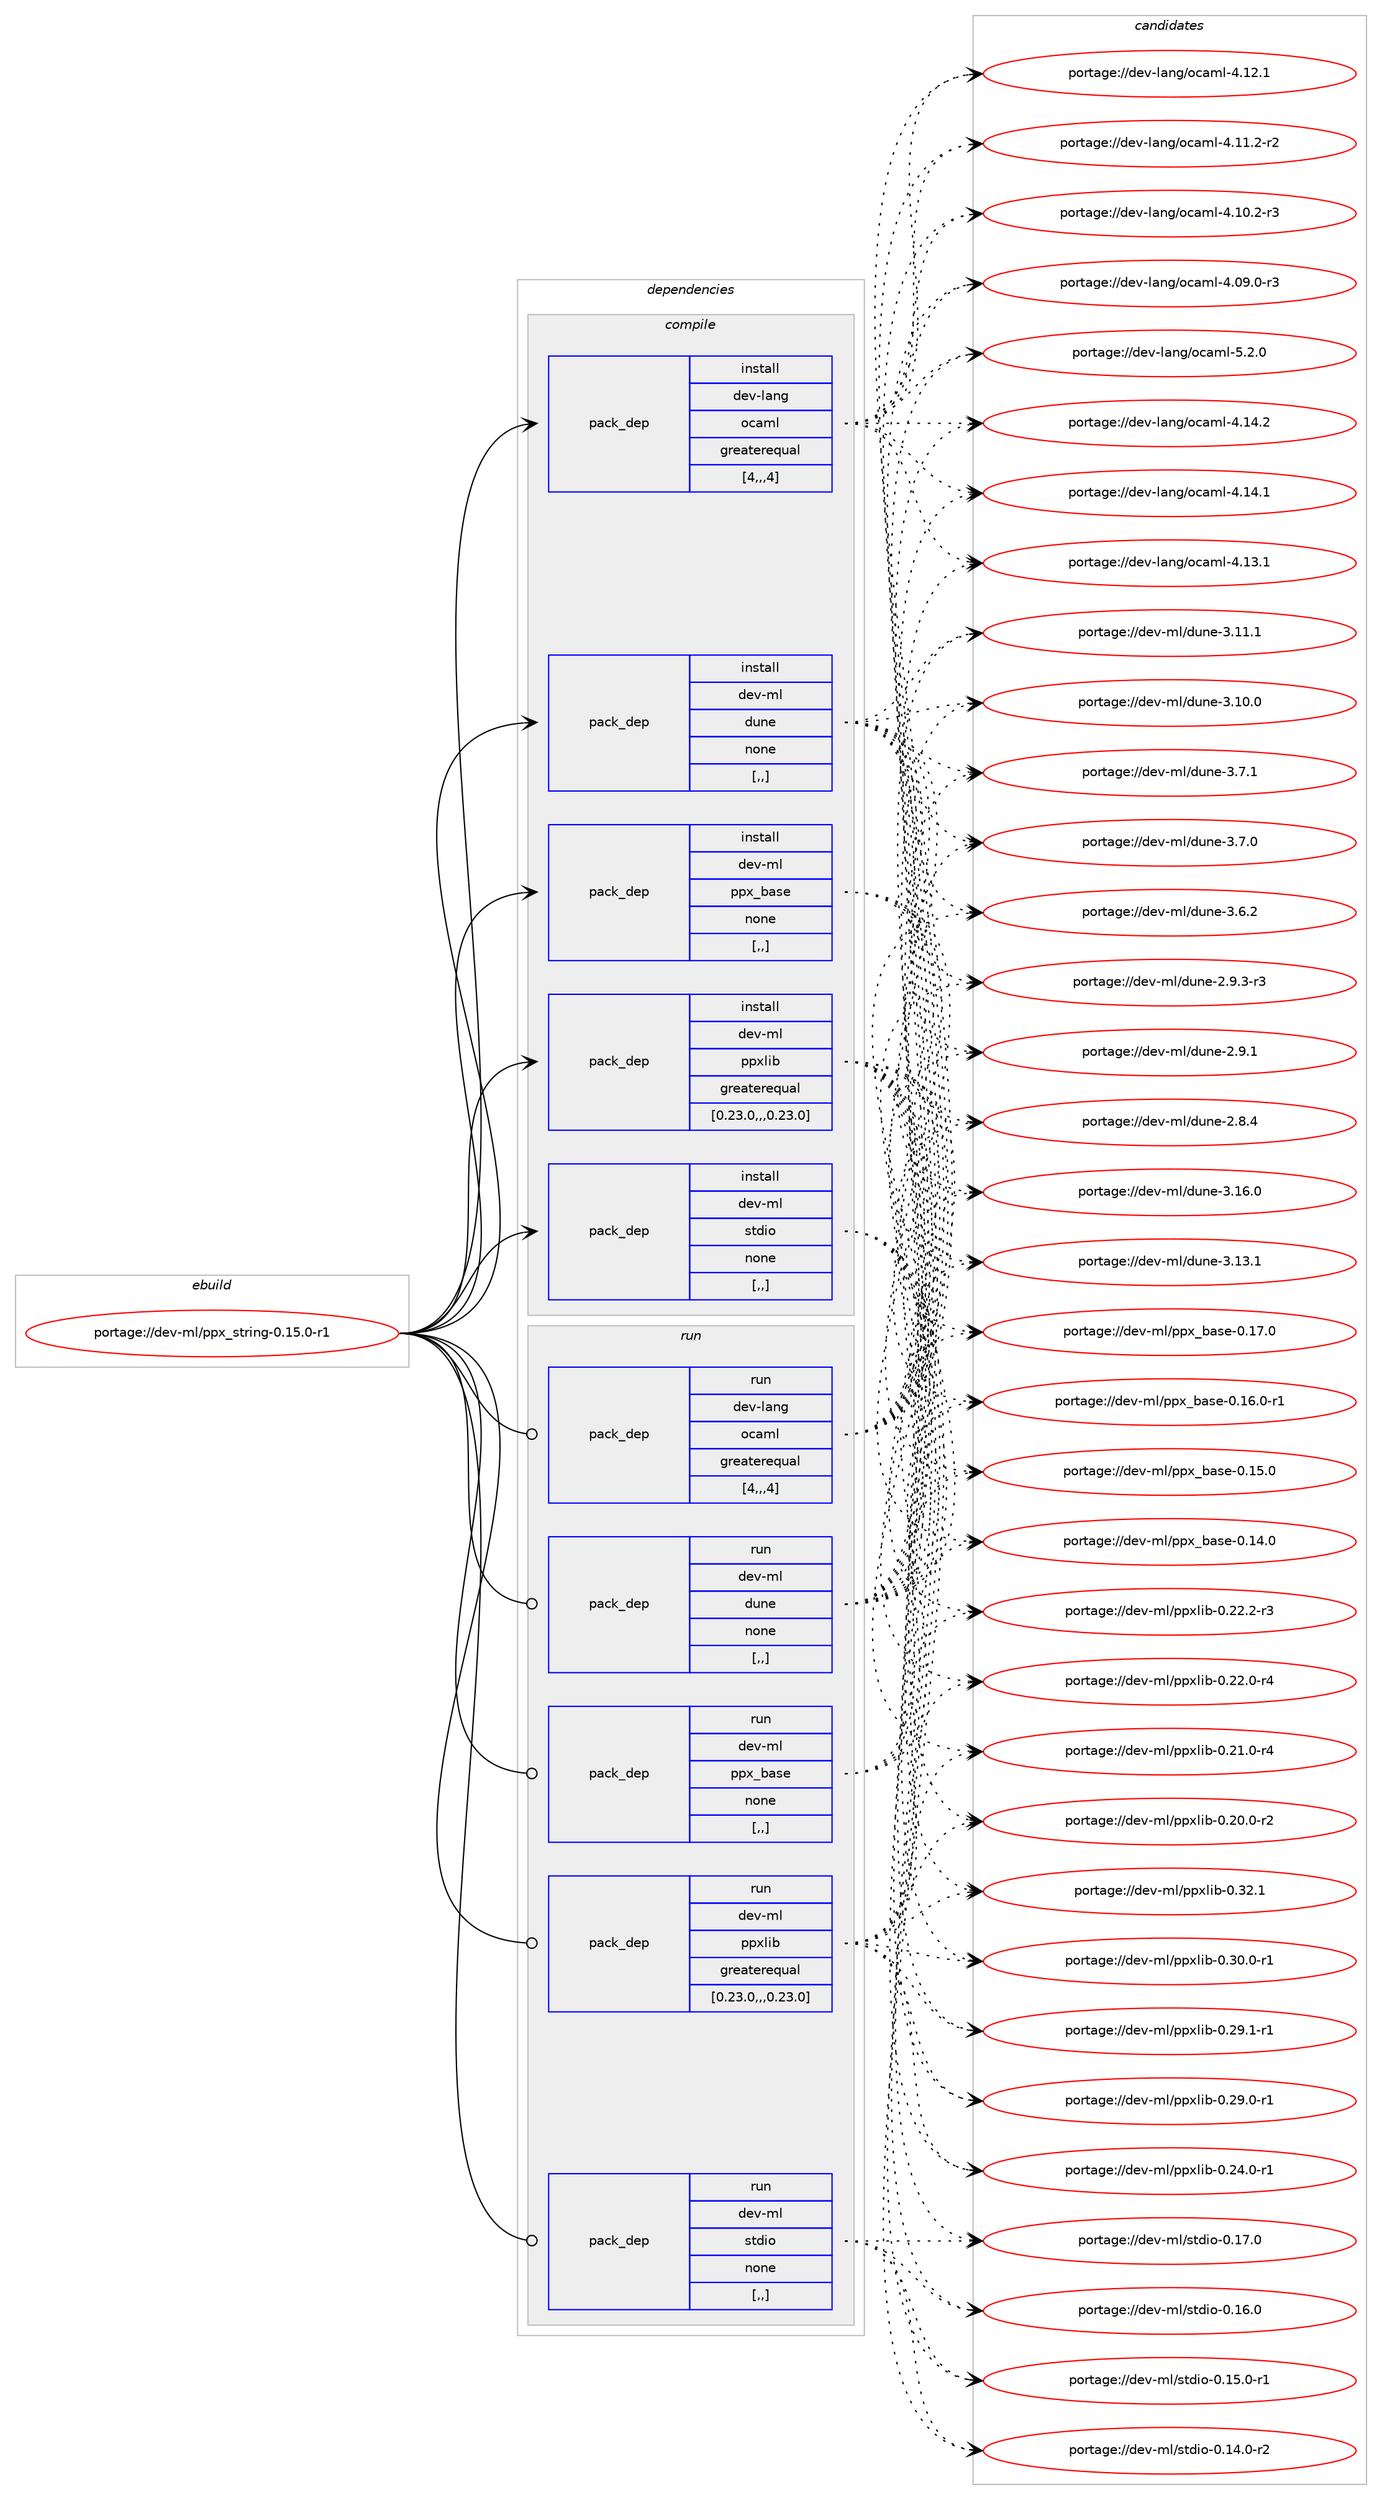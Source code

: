 digraph prolog {

# *************
# Graph options
# *************

newrank=true;
concentrate=true;
compound=true;
graph [rankdir=LR,fontname=Helvetica,fontsize=10,ranksep=1.5];#, ranksep=2.5, nodesep=0.2];
edge  [arrowhead=vee];
node  [fontname=Helvetica,fontsize=10];

# **********
# The ebuild
# **********

subgraph cluster_leftcol {
color=gray;
label=<<i>ebuild</i>>;
id [label="portage://dev-ml/ppx_string-0.15.0-r1", color=red, width=4, href="../dev-ml/ppx_string-0.15.0-r1.svg"];
}

# ****************
# The dependencies
# ****************

subgraph cluster_midcol {
color=gray;
label=<<i>dependencies</i>>;
subgraph cluster_compile {
fillcolor="#eeeeee";
style=filled;
label=<<i>compile</i>>;
subgraph pack93264 {
dependency124234 [label=<<TABLE BORDER="0" CELLBORDER="1" CELLSPACING="0" CELLPADDING="4" WIDTH="220"><TR><TD ROWSPAN="6" CELLPADDING="30">pack_dep</TD></TR><TR><TD WIDTH="110">install</TD></TR><TR><TD>dev-lang</TD></TR><TR><TD>ocaml</TD></TR><TR><TD>greaterequal</TD></TR><TR><TD>[4,,,4]</TD></TR></TABLE>>, shape=none, color=blue];
}
id:e -> dependency124234:w [weight=20,style="solid",arrowhead="vee"];
subgraph pack93265 {
dependency124235 [label=<<TABLE BORDER="0" CELLBORDER="1" CELLSPACING="0" CELLPADDING="4" WIDTH="220"><TR><TD ROWSPAN="6" CELLPADDING="30">pack_dep</TD></TR><TR><TD WIDTH="110">install</TD></TR><TR><TD>dev-ml</TD></TR><TR><TD>dune</TD></TR><TR><TD>none</TD></TR><TR><TD>[,,]</TD></TR></TABLE>>, shape=none, color=blue];
}
id:e -> dependency124235:w [weight=20,style="solid",arrowhead="vee"];
subgraph pack93266 {
dependency124236 [label=<<TABLE BORDER="0" CELLBORDER="1" CELLSPACING="0" CELLPADDING="4" WIDTH="220"><TR><TD ROWSPAN="6" CELLPADDING="30">pack_dep</TD></TR><TR><TD WIDTH="110">install</TD></TR><TR><TD>dev-ml</TD></TR><TR><TD>ppx_base</TD></TR><TR><TD>none</TD></TR><TR><TD>[,,]</TD></TR></TABLE>>, shape=none, color=blue];
}
id:e -> dependency124236:w [weight=20,style="solid",arrowhead="vee"];
subgraph pack93267 {
dependency124237 [label=<<TABLE BORDER="0" CELLBORDER="1" CELLSPACING="0" CELLPADDING="4" WIDTH="220"><TR><TD ROWSPAN="6" CELLPADDING="30">pack_dep</TD></TR><TR><TD WIDTH="110">install</TD></TR><TR><TD>dev-ml</TD></TR><TR><TD>ppxlib</TD></TR><TR><TD>greaterequal</TD></TR><TR><TD>[0.23.0,,,0.23.0]</TD></TR></TABLE>>, shape=none, color=blue];
}
id:e -> dependency124237:w [weight=20,style="solid",arrowhead="vee"];
subgraph pack93268 {
dependency124238 [label=<<TABLE BORDER="0" CELLBORDER="1" CELLSPACING="0" CELLPADDING="4" WIDTH="220"><TR><TD ROWSPAN="6" CELLPADDING="30">pack_dep</TD></TR><TR><TD WIDTH="110">install</TD></TR><TR><TD>dev-ml</TD></TR><TR><TD>stdio</TD></TR><TR><TD>none</TD></TR><TR><TD>[,,]</TD></TR></TABLE>>, shape=none, color=blue];
}
id:e -> dependency124238:w [weight=20,style="solid",arrowhead="vee"];
}
subgraph cluster_compileandrun {
fillcolor="#eeeeee";
style=filled;
label=<<i>compile and run</i>>;
}
subgraph cluster_run {
fillcolor="#eeeeee";
style=filled;
label=<<i>run</i>>;
subgraph pack93269 {
dependency124239 [label=<<TABLE BORDER="0" CELLBORDER="1" CELLSPACING="0" CELLPADDING="4" WIDTH="220"><TR><TD ROWSPAN="6" CELLPADDING="30">pack_dep</TD></TR><TR><TD WIDTH="110">run</TD></TR><TR><TD>dev-lang</TD></TR><TR><TD>ocaml</TD></TR><TR><TD>greaterequal</TD></TR><TR><TD>[4,,,4]</TD></TR></TABLE>>, shape=none, color=blue];
}
id:e -> dependency124239:w [weight=20,style="solid",arrowhead="odot"];
subgraph pack93270 {
dependency124240 [label=<<TABLE BORDER="0" CELLBORDER="1" CELLSPACING="0" CELLPADDING="4" WIDTH="220"><TR><TD ROWSPAN="6" CELLPADDING="30">pack_dep</TD></TR><TR><TD WIDTH="110">run</TD></TR><TR><TD>dev-ml</TD></TR><TR><TD>dune</TD></TR><TR><TD>none</TD></TR><TR><TD>[,,]</TD></TR></TABLE>>, shape=none, color=blue];
}
id:e -> dependency124240:w [weight=20,style="solid",arrowhead="odot"];
subgraph pack93271 {
dependency124241 [label=<<TABLE BORDER="0" CELLBORDER="1" CELLSPACING="0" CELLPADDING="4" WIDTH="220"><TR><TD ROWSPAN="6" CELLPADDING="30">pack_dep</TD></TR><TR><TD WIDTH="110">run</TD></TR><TR><TD>dev-ml</TD></TR><TR><TD>ppx_base</TD></TR><TR><TD>none</TD></TR><TR><TD>[,,]</TD></TR></TABLE>>, shape=none, color=blue];
}
id:e -> dependency124241:w [weight=20,style="solid",arrowhead="odot"];
subgraph pack93272 {
dependency124242 [label=<<TABLE BORDER="0" CELLBORDER="1" CELLSPACING="0" CELLPADDING="4" WIDTH="220"><TR><TD ROWSPAN="6" CELLPADDING="30">pack_dep</TD></TR><TR><TD WIDTH="110">run</TD></TR><TR><TD>dev-ml</TD></TR><TR><TD>ppxlib</TD></TR><TR><TD>greaterequal</TD></TR><TR><TD>[0.23.0,,,0.23.0]</TD></TR></TABLE>>, shape=none, color=blue];
}
id:e -> dependency124242:w [weight=20,style="solid",arrowhead="odot"];
subgraph pack93273 {
dependency124243 [label=<<TABLE BORDER="0" CELLBORDER="1" CELLSPACING="0" CELLPADDING="4" WIDTH="220"><TR><TD ROWSPAN="6" CELLPADDING="30">pack_dep</TD></TR><TR><TD WIDTH="110">run</TD></TR><TR><TD>dev-ml</TD></TR><TR><TD>stdio</TD></TR><TR><TD>none</TD></TR><TR><TD>[,,]</TD></TR></TABLE>>, shape=none, color=blue];
}
id:e -> dependency124243:w [weight=20,style="solid",arrowhead="odot"];
}
}

# **************
# The candidates
# **************

subgraph cluster_choices {
rank=same;
color=gray;
label=<<i>candidates</i>>;

subgraph choice93264 {
color=black;
nodesep=1;
choice1001011184510897110103471119997109108455346504648 [label="portage://dev-lang/ocaml-5.2.0", color=red, width=4,href="../dev-lang/ocaml-5.2.0.svg"];
choice100101118451089711010347111999710910845524649524650 [label="portage://dev-lang/ocaml-4.14.2", color=red, width=4,href="../dev-lang/ocaml-4.14.2.svg"];
choice100101118451089711010347111999710910845524649524649 [label="portage://dev-lang/ocaml-4.14.1", color=red, width=4,href="../dev-lang/ocaml-4.14.1.svg"];
choice100101118451089711010347111999710910845524649514649 [label="portage://dev-lang/ocaml-4.13.1", color=red, width=4,href="../dev-lang/ocaml-4.13.1.svg"];
choice100101118451089711010347111999710910845524649504649 [label="portage://dev-lang/ocaml-4.12.1", color=red, width=4,href="../dev-lang/ocaml-4.12.1.svg"];
choice1001011184510897110103471119997109108455246494946504511450 [label="portage://dev-lang/ocaml-4.11.2-r2", color=red, width=4,href="../dev-lang/ocaml-4.11.2-r2.svg"];
choice1001011184510897110103471119997109108455246494846504511451 [label="portage://dev-lang/ocaml-4.10.2-r3", color=red, width=4,href="../dev-lang/ocaml-4.10.2-r3.svg"];
choice1001011184510897110103471119997109108455246485746484511451 [label="portage://dev-lang/ocaml-4.09.0-r3", color=red, width=4,href="../dev-lang/ocaml-4.09.0-r3.svg"];
dependency124234:e -> choice1001011184510897110103471119997109108455346504648:w [style=dotted,weight="100"];
dependency124234:e -> choice100101118451089711010347111999710910845524649524650:w [style=dotted,weight="100"];
dependency124234:e -> choice100101118451089711010347111999710910845524649524649:w [style=dotted,weight="100"];
dependency124234:e -> choice100101118451089711010347111999710910845524649514649:w [style=dotted,weight="100"];
dependency124234:e -> choice100101118451089711010347111999710910845524649504649:w [style=dotted,weight="100"];
dependency124234:e -> choice1001011184510897110103471119997109108455246494946504511450:w [style=dotted,weight="100"];
dependency124234:e -> choice1001011184510897110103471119997109108455246494846504511451:w [style=dotted,weight="100"];
dependency124234:e -> choice1001011184510897110103471119997109108455246485746484511451:w [style=dotted,weight="100"];
}
subgraph choice93265 {
color=black;
nodesep=1;
choice100101118451091084710011711010145514649544648 [label="portage://dev-ml/dune-3.16.0", color=red, width=4,href="../dev-ml/dune-3.16.0.svg"];
choice100101118451091084710011711010145514649514649 [label="portage://dev-ml/dune-3.13.1", color=red, width=4,href="../dev-ml/dune-3.13.1.svg"];
choice100101118451091084710011711010145514649494649 [label="portage://dev-ml/dune-3.11.1", color=red, width=4,href="../dev-ml/dune-3.11.1.svg"];
choice100101118451091084710011711010145514649484648 [label="portage://dev-ml/dune-3.10.0", color=red, width=4,href="../dev-ml/dune-3.10.0.svg"];
choice1001011184510910847100117110101455146554649 [label="portage://dev-ml/dune-3.7.1", color=red, width=4,href="../dev-ml/dune-3.7.1.svg"];
choice1001011184510910847100117110101455146554648 [label="portage://dev-ml/dune-3.7.0", color=red, width=4,href="../dev-ml/dune-3.7.0.svg"];
choice1001011184510910847100117110101455146544650 [label="portage://dev-ml/dune-3.6.2", color=red, width=4,href="../dev-ml/dune-3.6.2.svg"];
choice10010111845109108471001171101014550465746514511451 [label="portage://dev-ml/dune-2.9.3-r3", color=red, width=4,href="../dev-ml/dune-2.9.3-r3.svg"];
choice1001011184510910847100117110101455046574649 [label="portage://dev-ml/dune-2.9.1", color=red, width=4,href="../dev-ml/dune-2.9.1.svg"];
choice1001011184510910847100117110101455046564652 [label="portage://dev-ml/dune-2.8.4", color=red, width=4,href="../dev-ml/dune-2.8.4.svg"];
dependency124235:e -> choice100101118451091084710011711010145514649544648:w [style=dotted,weight="100"];
dependency124235:e -> choice100101118451091084710011711010145514649514649:w [style=dotted,weight="100"];
dependency124235:e -> choice100101118451091084710011711010145514649494649:w [style=dotted,weight="100"];
dependency124235:e -> choice100101118451091084710011711010145514649484648:w [style=dotted,weight="100"];
dependency124235:e -> choice1001011184510910847100117110101455146554649:w [style=dotted,weight="100"];
dependency124235:e -> choice1001011184510910847100117110101455146554648:w [style=dotted,weight="100"];
dependency124235:e -> choice1001011184510910847100117110101455146544650:w [style=dotted,weight="100"];
dependency124235:e -> choice10010111845109108471001171101014550465746514511451:w [style=dotted,weight="100"];
dependency124235:e -> choice1001011184510910847100117110101455046574649:w [style=dotted,weight="100"];
dependency124235:e -> choice1001011184510910847100117110101455046564652:w [style=dotted,weight="100"];
}
subgraph choice93266 {
color=black;
nodesep=1;
choice100101118451091084711211212095989711510145484649554648 [label="portage://dev-ml/ppx_base-0.17.0", color=red, width=4,href="../dev-ml/ppx_base-0.17.0.svg"];
choice1001011184510910847112112120959897115101454846495446484511449 [label="portage://dev-ml/ppx_base-0.16.0-r1", color=red, width=4,href="../dev-ml/ppx_base-0.16.0-r1.svg"];
choice100101118451091084711211212095989711510145484649534648 [label="portage://dev-ml/ppx_base-0.15.0", color=red, width=4,href="../dev-ml/ppx_base-0.15.0.svg"];
choice100101118451091084711211212095989711510145484649524648 [label="portage://dev-ml/ppx_base-0.14.0", color=red, width=4,href="../dev-ml/ppx_base-0.14.0.svg"];
dependency124236:e -> choice100101118451091084711211212095989711510145484649554648:w [style=dotted,weight="100"];
dependency124236:e -> choice1001011184510910847112112120959897115101454846495446484511449:w [style=dotted,weight="100"];
dependency124236:e -> choice100101118451091084711211212095989711510145484649534648:w [style=dotted,weight="100"];
dependency124236:e -> choice100101118451091084711211212095989711510145484649524648:w [style=dotted,weight="100"];
}
subgraph choice93267 {
color=black;
nodesep=1;
choice10010111845109108471121121201081059845484651504649 [label="portage://dev-ml/ppxlib-0.32.1", color=red, width=4,href="../dev-ml/ppxlib-0.32.1.svg"];
choice100101118451091084711211212010810598454846514846484511449 [label="portage://dev-ml/ppxlib-0.30.0-r1", color=red, width=4,href="../dev-ml/ppxlib-0.30.0-r1.svg"];
choice100101118451091084711211212010810598454846505746494511449 [label="portage://dev-ml/ppxlib-0.29.1-r1", color=red, width=4,href="../dev-ml/ppxlib-0.29.1-r1.svg"];
choice100101118451091084711211212010810598454846505746484511449 [label="portage://dev-ml/ppxlib-0.29.0-r1", color=red, width=4,href="../dev-ml/ppxlib-0.29.0-r1.svg"];
choice100101118451091084711211212010810598454846505246484511449 [label="portage://dev-ml/ppxlib-0.24.0-r1", color=red, width=4,href="../dev-ml/ppxlib-0.24.0-r1.svg"];
choice100101118451091084711211212010810598454846505046504511451 [label="portage://dev-ml/ppxlib-0.22.2-r3", color=red, width=4,href="../dev-ml/ppxlib-0.22.2-r3.svg"];
choice100101118451091084711211212010810598454846505046484511452 [label="portage://dev-ml/ppxlib-0.22.0-r4", color=red, width=4,href="../dev-ml/ppxlib-0.22.0-r4.svg"];
choice100101118451091084711211212010810598454846504946484511452 [label="portage://dev-ml/ppxlib-0.21.0-r4", color=red, width=4,href="../dev-ml/ppxlib-0.21.0-r4.svg"];
choice100101118451091084711211212010810598454846504846484511450 [label="portage://dev-ml/ppxlib-0.20.0-r2", color=red, width=4,href="../dev-ml/ppxlib-0.20.0-r2.svg"];
dependency124237:e -> choice10010111845109108471121121201081059845484651504649:w [style=dotted,weight="100"];
dependency124237:e -> choice100101118451091084711211212010810598454846514846484511449:w [style=dotted,weight="100"];
dependency124237:e -> choice100101118451091084711211212010810598454846505746494511449:w [style=dotted,weight="100"];
dependency124237:e -> choice100101118451091084711211212010810598454846505746484511449:w [style=dotted,weight="100"];
dependency124237:e -> choice100101118451091084711211212010810598454846505246484511449:w [style=dotted,weight="100"];
dependency124237:e -> choice100101118451091084711211212010810598454846505046504511451:w [style=dotted,weight="100"];
dependency124237:e -> choice100101118451091084711211212010810598454846505046484511452:w [style=dotted,weight="100"];
dependency124237:e -> choice100101118451091084711211212010810598454846504946484511452:w [style=dotted,weight="100"];
dependency124237:e -> choice100101118451091084711211212010810598454846504846484511450:w [style=dotted,weight="100"];
}
subgraph choice93268 {
color=black;
nodesep=1;
choice100101118451091084711511610010511145484649554648 [label="portage://dev-ml/stdio-0.17.0", color=red, width=4,href="../dev-ml/stdio-0.17.0.svg"];
choice100101118451091084711511610010511145484649544648 [label="portage://dev-ml/stdio-0.16.0", color=red, width=4,href="../dev-ml/stdio-0.16.0.svg"];
choice1001011184510910847115116100105111454846495346484511449 [label="portage://dev-ml/stdio-0.15.0-r1", color=red, width=4,href="../dev-ml/stdio-0.15.0-r1.svg"];
choice1001011184510910847115116100105111454846495246484511450 [label="portage://dev-ml/stdio-0.14.0-r2", color=red, width=4,href="../dev-ml/stdio-0.14.0-r2.svg"];
dependency124238:e -> choice100101118451091084711511610010511145484649554648:w [style=dotted,weight="100"];
dependency124238:e -> choice100101118451091084711511610010511145484649544648:w [style=dotted,weight="100"];
dependency124238:e -> choice1001011184510910847115116100105111454846495346484511449:w [style=dotted,weight="100"];
dependency124238:e -> choice1001011184510910847115116100105111454846495246484511450:w [style=dotted,weight="100"];
}
subgraph choice93269 {
color=black;
nodesep=1;
choice1001011184510897110103471119997109108455346504648 [label="portage://dev-lang/ocaml-5.2.0", color=red, width=4,href="../dev-lang/ocaml-5.2.0.svg"];
choice100101118451089711010347111999710910845524649524650 [label="portage://dev-lang/ocaml-4.14.2", color=red, width=4,href="../dev-lang/ocaml-4.14.2.svg"];
choice100101118451089711010347111999710910845524649524649 [label="portage://dev-lang/ocaml-4.14.1", color=red, width=4,href="../dev-lang/ocaml-4.14.1.svg"];
choice100101118451089711010347111999710910845524649514649 [label="portage://dev-lang/ocaml-4.13.1", color=red, width=4,href="../dev-lang/ocaml-4.13.1.svg"];
choice100101118451089711010347111999710910845524649504649 [label="portage://dev-lang/ocaml-4.12.1", color=red, width=4,href="../dev-lang/ocaml-4.12.1.svg"];
choice1001011184510897110103471119997109108455246494946504511450 [label="portage://dev-lang/ocaml-4.11.2-r2", color=red, width=4,href="../dev-lang/ocaml-4.11.2-r2.svg"];
choice1001011184510897110103471119997109108455246494846504511451 [label="portage://dev-lang/ocaml-4.10.2-r3", color=red, width=4,href="../dev-lang/ocaml-4.10.2-r3.svg"];
choice1001011184510897110103471119997109108455246485746484511451 [label="portage://dev-lang/ocaml-4.09.0-r3", color=red, width=4,href="../dev-lang/ocaml-4.09.0-r3.svg"];
dependency124239:e -> choice1001011184510897110103471119997109108455346504648:w [style=dotted,weight="100"];
dependency124239:e -> choice100101118451089711010347111999710910845524649524650:w [style=dotted,weight="100"];
dependency124239:e -> choice100101118451089711010347111999710910845524649524649:w [style=dotted,weight="100"];
dependency124239:e -> choice100101118451089711010347111999710910845524649514649:w [style=dotted,weight="100"];
dependency124239:e -> choice100101118451089711010347111999710910845524649504649:w [style=dotted,weight="100"];
dependency124239:e -> choice1001011184510897110103471119997109108455246494946504511450:w [style=dotted,weight="100"];
dependency124239:e -> choice1001011184510897110103471119997109108455246494846504511451:w [style=dotted,weight="100"];
dependency124239:e -> choice1001011184510897110103471119997109108455246485746484511451:w [style=dotted,weight="100"];
}
subgraph choice93270 {
color=black;
nodesep=1;
choice100101118451091084710011711010145514649544648 [label="portage://dev-ml/dune-3.16.0", color=red, width=4,href="../dev-ml/dune-3.16.0.svg"];
choice100101118451091084710011711010145514649514649 [label="portage://dev-ml/dune-3.13.1", color=red, width=4,href="../dev-ml/dune-3.13.1.svg"];
choice100101118451091084710011711010145514649494649 [label="portage://dev-ml/dune-3.11.1", color=red, width=4,href="../dev-ml/dune-3.11.1.svg"];
choice100101118451091084710011711010145514649484648 [label="portage://dev-ml/dune-3.10.0", color=red, width=4,href="../dev-ml/dune-3.10.0.svg"];
choice1001011184510910847100117110101455146554649 [label="portage://dev-ml/dune-3.7.1", color=red, width=4,href="../dev-ml/dune-3.7.1.svg"];
choice1001011184510910847100117110101455146554648 [label="portage://dev-ml/dune-3.7.0", color=red, width=4,href="../dev-ml/dune-3.7.0.svg"];
choice1001011184510910847100117110101455146544650 [label="portage://dev-ml/dune-3.6.2", color=red, width=4,href="../dev-ml/dune-3.6.2.svg"];
choice10010111845109108471001171101014550465746514511451 [label="portage://dev-ml/dune-2.9.3-r3", color=red, width=4,href="../dev-ml/dune-2.9.3-r3.svg"];
choice1001011184510910847100117110101455046574649 [label="portage://dev-ml/dune-2.9.1", color=red, width=4,href="../dev-ml/dune-2.9.1.svg"];
choice1001011184510910847100117110101455046564652 [label="portage://dev-ml/dune-2.8.4", color=red, width=4,href="../dev-ml/dune-2.8.4.svg"];
dependency124240:e -> choice100101118451091084710011711010145514649544648:w [style=dotted,weight="100"];
dependency124240:e -> choice100101118451091084710011711010145514649514649:w [style=dotted,weight="100"];
dependency124240:e -> choice100101118451091084710011711010145514649494649:w [style=dotted,weight="100"];
dependency124240:e -> choice100101118451091084710011711010145514649484648:w [style=dotted,weight="100"];
dependency124240:e -> choice1001011184510910847100117110101455146554649:w [style=dotted,weight="100"];
dependency124240:e -> choice1001011184510910847100117110101455146554648:w [style=dotted,weight="100"];
dependency124240:e -> choice1001011184510910847100117110101455146544650:w [style=dotted,weight="100"];
dependency124240:e -> choice10010111845109108471001171101014550465746514511451:w [style=dotted,weight="100"];
dependency124240:e -> choice1001011184510910847100117110101455046574649:w [style=dotted,weight="100"];
dependency124240:e -> choice1001011184510910847100117110101455046564652:w [style=dotted,weight="100"];
}
subgraph choice93271 {
color=black;
nodesep=1;
choice100101118451091084711211212095989711510145484649554648 [label="portage://dev-ml/ppx_base-0.17.0", color=red, width=4,href="../dev-ml/ppx_base-0.17.0.svg"];
choice1001011184510910847112112120959897115101454846495446484511449 [label="portage://dev-ml/ppx_base-0.16.0-r1", color=red, width=4,href="../dev-ml/ppx_base-0.16.0-r1.svg"];
choice100101118451091084711211212095989711510145484649534648 [label="portage://dev-ml/ppx_base-0.15.0", color=red, width=4,href="../dev-ml/ppx_base-0.15.0.svg"];
choice100101118451091084711211212095989711510145484649524648 [label="portage://dev-ml/ppx_base-0.14.0", color=red, width=4,href="../dev-ml/ppx_base-0.14.0.svg"];
dependency124241:e -> choice100101118451091084711211212095989711510145484649554648:w [style=dotted,weight="100"];
dependency124241:e -> choice1001011184510910847112112120959897115101454846495446484511449:w [style=dotted,weight="100"];
dependency124241:e -> choice100101118451091084711211212095989711510145484649534648:w [style=dotted,weight="100"];
dependency124241:e -> choice100101118451091084711211212095989711510145484649524648:w [style=dotted,weight="100"];
}
subgraph choice93272 {
color=black;
nodesep=1;
choice10010111845109108471121121201081059845484651504649 [label="portage://dev-ml/ppxlib-0.32.1", color=red, width=4,href="../dev-ml/ppxlib-0.32.1.svg"];
choice100101118451091084711211212010810598454846514846484511449 [label="portage://dev-ml/ppxlib-0.30.0-r1", color=red, width=4,href="../dev-ml/ppxlib-0.30.0-r1.svg"];
choice100101118451091084711211212010810598454846505746494511449 [label="portage://dev-ml/ppxlib-0.29.1-r1", color=red, width=4,href="../dev-ml/ppxlib-0.29.1-r1.svg"];
choice100101118451091084711211212010810598454846505746484511449 [label="portage://dev-ml/ppxlib-0.29.0-r1", color=red, width=4,href="../dev-ml/ppxlib-0.29.0-r1.svg"];
choice100101118451091084711211212010810598454846505246484511449 [label="portage://dev-ml/ppxlib-0.24.0-r1", color=red, width=4,href="../dev-ml/ppxlib-0.24.0-r1.svg"];
choice100101118451091084711211212010810598454846505046504511451 [label="portage://dev-ml/ppxlib-0.22.2-r3", color=red, width=4,href="../dev-ml/ppxlib-0.22.2-r3.svg"];
choice100101118451091084711211212010810598454846505046484511452 [label="portage://dev-ml/ppxlib-0.22.0-r4", color=red, width=4,href="../dev-ml/ppxlib-0.22.0-r4.svg"];
choice100101118451091084711211212010810598454846504946484511452 [label="portage://dev-ml/ppxlib-0.21.0-r4", color=red, width=4,href="../dev-ml/ppxlib-0.21.0-r4.svg"];
choice100101118451091084711211212010810598454846504846484511450 [label="portage://dev-ml/ppxlib-0.20.0-r2", color=red, width=4,href="../dev-ml/ppxlib-0.20.0-r2.svg"];
dependency124242:e -> choice10010111845109108471121121201081059845484651504649:w [style=dotted,weight="100"];
dependency124242:e -> choice100101118451091084711211212010810598454846514846484511449:w [style=dotted,weight="100"];
dependency124242:e -> choice100101118451091084711211212010810598454846505746494511449:w [style=dotted,weight="100"];
dependency124242:e -> choice100101118451091084711211212010810598454846505746484511449:w [style=dotted,weight="100"];
dependency124242:e -> choice100101118451091084711211212010810598454846505246484511449:w [style=dotted,weight="100"];
dependency124242:e -> choice100101118451091084711211212010810598454846505046504511451:w [style=dotted,weight="100"];
dependency124242:e -> choice100101118451091084711211212010810598454846505046484511452:w [style=dotted,weight="100"];
dependency124242:e -> choice100101118451091084711211212010810598454846504946484511452:w [style=dotted,weight="100"];
dependency124242:e -> choice100101118451091084711211212010810598454846504846484511450:w [style=dotted,weight="100"];
}
subgraph choice93273 {
color=black;
nodesep=1;
choice100101118451091084711511610010511145484649554648 [label="portage://dev-ml/stdio-0.17.0", color=red, width=4,href="../dev-ml/stdio-0.17.0.svg"];
choice100101118451091084711511610010511145484649544648 [label="portage://dev-ml/stdio-0.16.0", color=red, width=4,href="../dev-ml/stdio-0.16.0.svg"];
choice1001011184510910847115116100105111454846495346484511449 [label="portage://dev-ml/stdio-0.15.0-r1", color=red, width=4,href="../dev-ml/stdio-0.15.0-r1.svg"];
choice1001011184510910847115116100105111454846495246484511450 [label="portage://dev-ml/stdio-0.14.0-r2", color=red, width=4,href="../dev-ml/stdio-0.14.0-r2.svg"];
dependency124243:e -> choice100101118451091084711511610010511145484649554648:w [style=dotted,weight="100"];
dependency124243:e -> choice100101118451091084711511610010511145484649544648:w [style=dotted,weight="100"];
dependency124243:e -> choice1001011184510910847115116100105111454846495346484511449:w [style=dotted,weight="100"];
dependency124243:e -> choice1001011184510910847115116100105111454846495246484511450:w [style=dotted,weight="100"];
}
}

}
